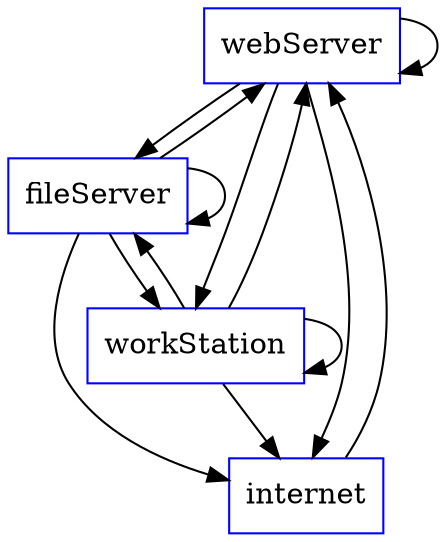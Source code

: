 digraph "mulval_facts.multi_host_1.dot" {
	graph [name="mulval_facts.multi_host_1.dot"];
	webServer	 [color=blue,
		s=s,
		shape=box,
		type=HOST];
	webServer -> webServer [key=0];
fileServer [color=blue,
	s=s,
	shape=box,
	type=HOST];
webServer -> fileServer [key=0];
internet [color=blue,
s=s,
shape=box,
type=HOST];
webServer -> internet [key=0];
workStation [color=blue,
s=s,
shape=box,
type=HOST];
webServer -> workStation [key=0];
fileServer -> webServer [key=0];
fileServer -> fileServer [key=0];
fileServer -> internet [key=0];
fileServer -> workStation [key=0];
internet -> webServer [key=0];
workStation -> webServer [key=0];
workStation -> fileServer [key=0];
workStation -> internet [key=0];
workStation -> workStation [key=0];
}
